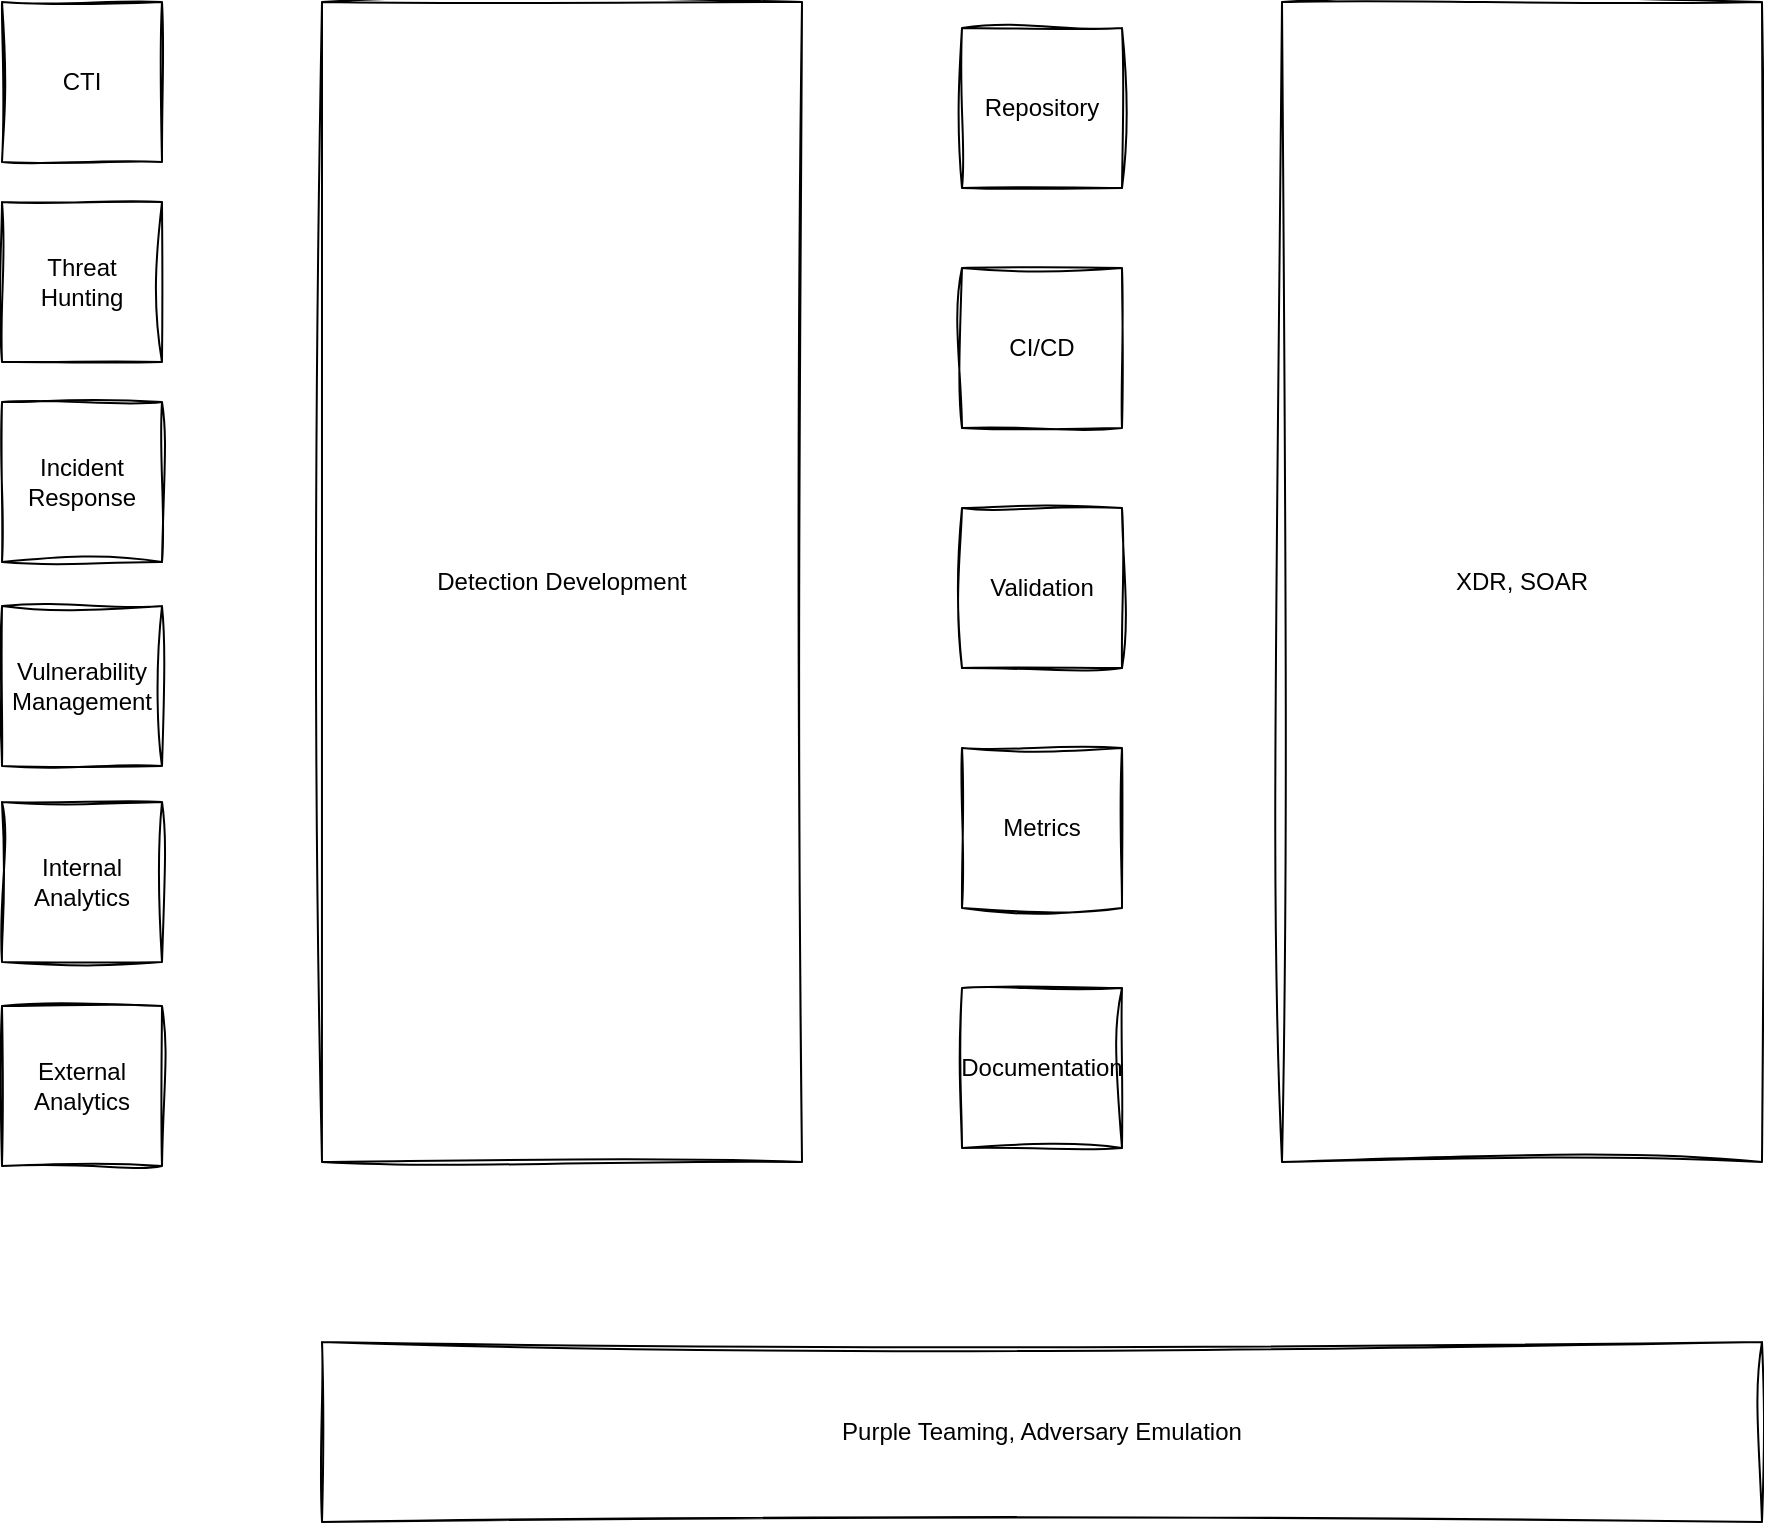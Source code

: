 <mxfile version="24.8.4">
  <diagram name="Seite-1" id="BenwFOyozs_DCg03Mwbg">
    <mxGraphModel dx="952" dy="1071" grid="1" gridSize="10" guides="1" tooltips="1" connect="1" arrows="1" fold="1" page="1" pageScale="1" pageWidth="1169" pageHeight="827" math="0" shadow="0">
      <root>
        <mxCell id="0" />
        <mxCell id="1" parent="0" />
        <mxCell id="h1opr_tVFvxxBnshkj9o-1" value="CTI" style="whiteSpace=wrap;html=1;aspect=fixed;sketch=1;curveFitting=1;jiggle=2;" vertex="1" parent="1">
          <mxGeometry x="40" y="40" width="80" height="80" as="geometry" />
        </mxCell>
        <mxCell id="h1opr_tVFvxxBnshkj9o-2" value="Threat Hunting" style="whiteSpace=wrap;html=1;aspect=fixed;sketch=1;curveFitting=1;jiggle=2;" vertex="1" parent="1">
          <mxGeometry x="40" y="140" width="80" height="80" as="geometry" />
        </mxCell>
        <mxCell id="h1opr_tVFvxxBnshkj9o-3" value="Incident Response" style="whiteSpace=wrap;html=1;aspect=fixed;sketch=1;curveFitting=1;jiggle=2;" vertex="1" parent="1">
          <mxGeometry x="40" y="240" width="80" height="80" as="geometry" />
        </mxCell>
        <mxCell id="h1opr_tVFvxxBnshkj9o-4" value="Vulnerability Management" style="whiteSpace=wrap;html=1;aspect=fixed;sketch=1;curveFitting=1;jiggle=2;" vertex="1" parent="1">
          <mxGeometry x="40" y="342" width="80" height="80" as="geometry" />
        </mxCell>
        <mxCell id="h1opr_tVFvxxBnshkj9o-5" value="&lt;div&gt;Internal&lt;/div&gt;&lt;div&gt;Analytics&lt;/div&gt;" style="whiteSpace=wrap;html=1;aspect=fixed;sketch=1;curveFitting=1;jiggle=2;" vertex="1" parent="1">
          <mxGeometry x="40" y="440" width="80" height="80" as="geometry" />
        </mxCell>
        <mxCell id="h1opr_tVFvxxBnshkj9o-6" value="&lt;div&gt;External&lt;/div&gt;&lt;div&gt;Analytics&lt;/div&gt;" style="whiteSpace=wrap;html=1;aspect=fixed;sketch=1;curveFitting=1;jiggle=2;" vertex="1" parent="1">
          <mxGeometry x="40" y="542" width="80" height="80" as="geometry" />
        </mxCell>
        <mxCell id="h1opr_tVFvxxBnshkj9o-7" value="Detection Development" style="rounded=0;whiteSpace=wrap;html=1;sketch=1;curveFitting=1;jiggle=2;" vertex="1" parent="1">
          <mxGeometry x="200" y="40" width="240" height="580" as="geometry" />
        </mxCell>
        <mxCell id="h1opr_tVFvxxBnshkj9o-8" value="Repository" style="whiteSpace=wrap;html=1;aspect=fixed;sketch=1;curveFitting=1;jiggle=2;" vertex="1" parent="1">
          <mxGeometry x="520" y="53" width="80" height="80" as="geometry" />
        </mxCell>
        <mxCell id="h1opr_tVFvxxBnshkj9o-9" value="CI/CD" style="whiteSpace=wrap;html=1;aspect=fixed;sketch=1;curveFitting=1;jiggle=2;" vertex="1" parent="1">
          <mxGeometry x="520" y="173" width="80" height="80" as="geometry" />
        </mxCell>
        <mxCell id="h1opr_tVFvxxBnshkj9o-10" value="Validation" style="whiteSpace=wrap;html=1;aspect=fixed;sketch=1;curveFitting=1;jiggle=2;" vertex="1" parent="1">
          <mxGeometry x="520" y="293" width="80" height="80" as="geometry" />
        </mxCell>
        <mxCell id="h1opr_tVFvxxBnshkj9o-11" value="Metrics" style="whiteSpace=wrap;html=1;aspect=fixed;sketch=1;curveFitting=1;jiggle=2;" vertex="1" parent="1">
          <mxGeometry x="520" y="413" width="80" height="80" as="geometry" />
        </mxCell>
        <mxCell id="h1opr_tVFvxxBnshkj9o-12" value="Documentation" style="whiteSpace=wrap;html=1;aspect=fixed;sketch=1;curveFitting=1;jiggle=2;" vertex="1" parent="1">
          <mxGeometry x="520" y="533" width="80" height="80" as="geometry" />
        </mxCell>
        <mxCell id="h1opr_tVFvxxBnshkj9o-13" value="XDR, SOAR" style="rounded=0;whiteSpace=wrap;html=1;sketch=1;curveFitting=1;jiggle=2;" vertex="1" parent="1">
          <mxGeometry x="680" y="40" width="240" height="580" as="geometry" />
        </mxCell>
        <mxCell id="h1opr_tVFvxxBnshkj9o-14" value="Purple Teaming, Adversary Emulation" style="rounded=0;whiteSpace=wrap;html=1;sketch=1;curveFitting=1;jiggle=2;" vertex="1" parent="1">
          <mxGeometry x="200" y="710" width="720" height="90" as="geometry" />
        </mxCell>
      </root>
    </mxGraphModel>
  </diagram>
</mxfile>
